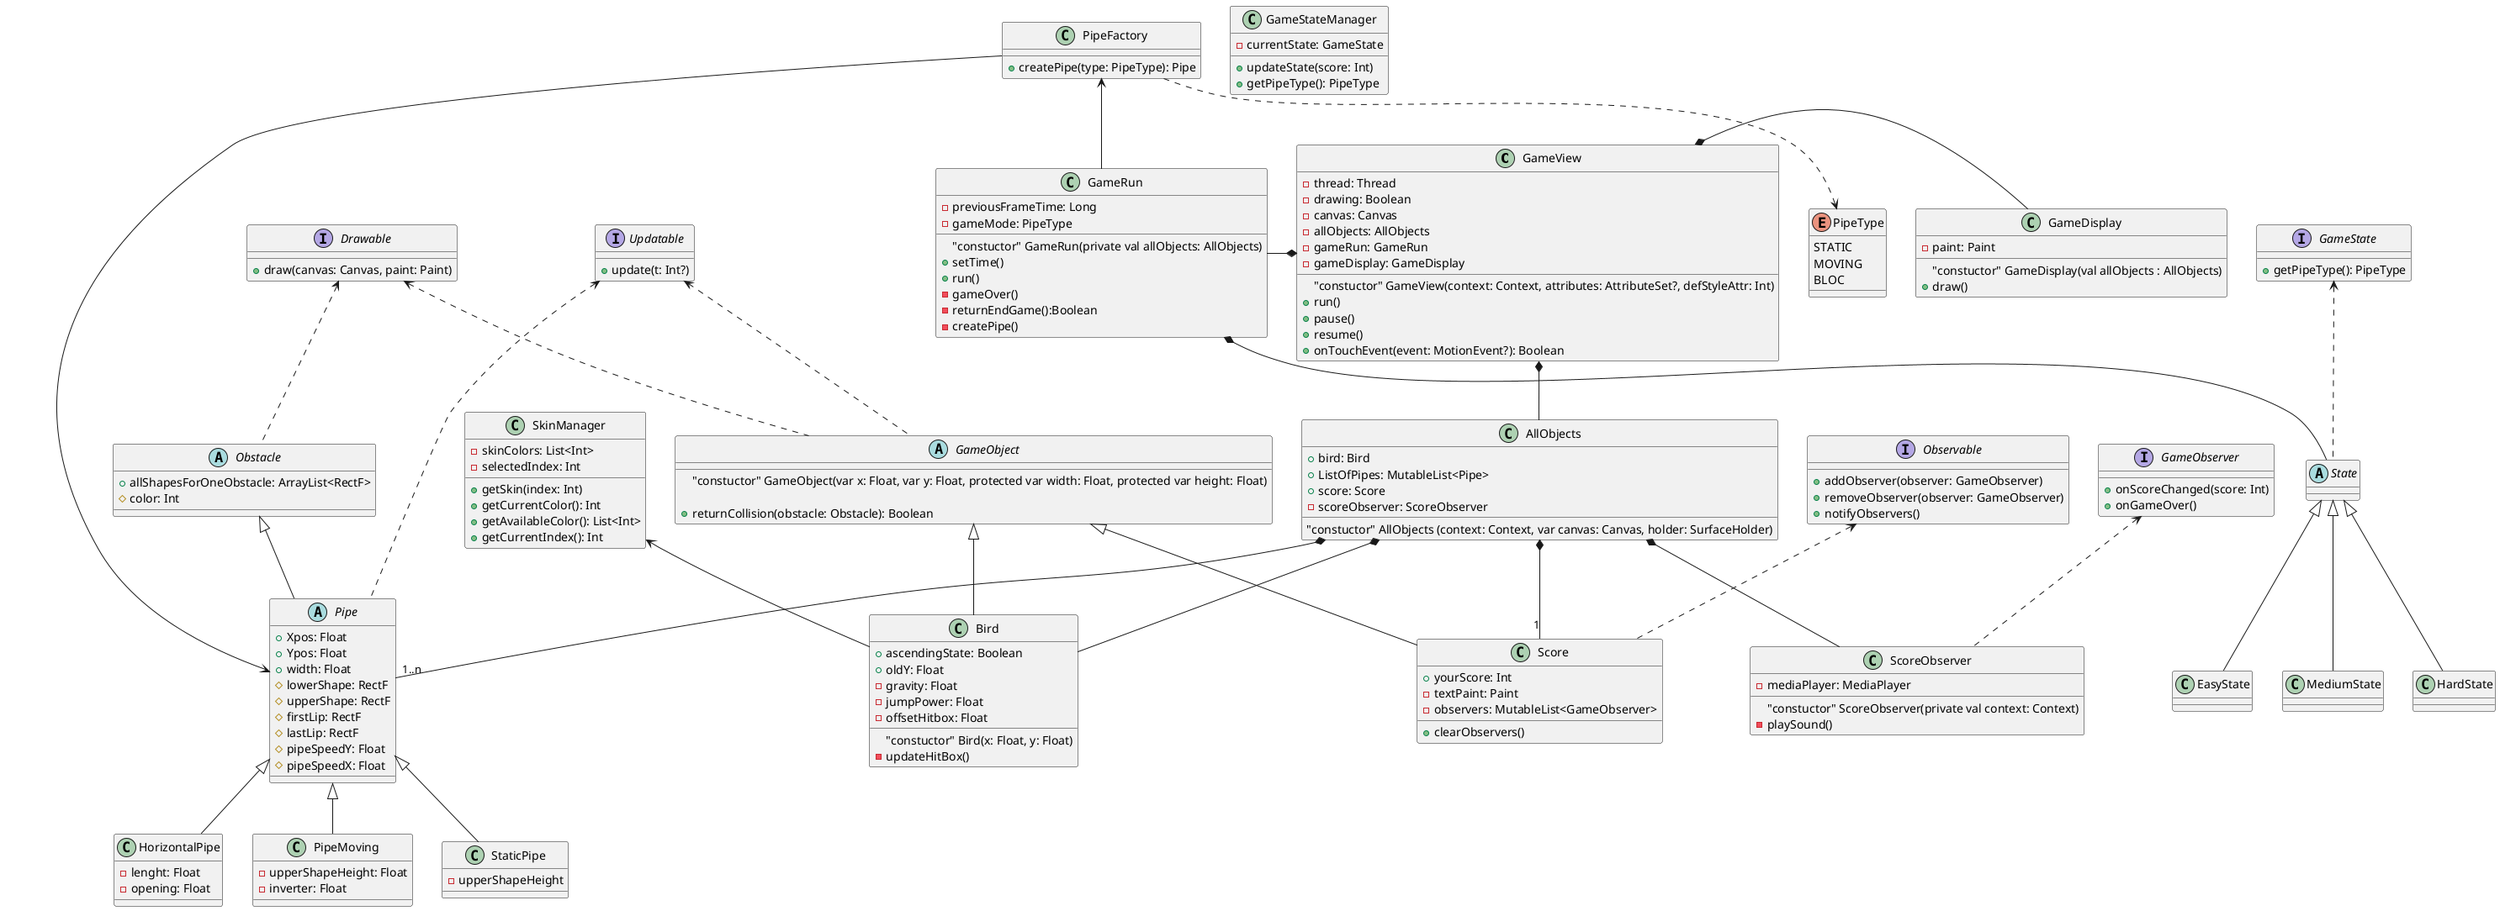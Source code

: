@startuml
' Diagramme UML des classes du projet FlappyBird (réorganisé)

class GameView {
    "constuctor" GameView(context: Context, attributes: AttributeSet?, defStyleAttr: Int)
    - thread: Thread
    - drawing: Boolean
    - canvas: Canvas
    - allObjects: AllObjects
    - gameRun: GameRun
    - gameDisplay: GameDisplay

    + run()
    + pause()
    + resume()
    + onTouchEvent(event: MotionEvent?): Boolean
}

class AllObjects {
    "constuctor" AllObjects (context: Context, var canvas: Canvas, holder: SurfaceHolder)
    + bird: Bird
    + ListOfPipes: MutableList<Pipe>
    + score: Score
    - scoreObserver: ScoreObserver
}

class GameRun {
    "constuctor" GameRun(private val allObjects: AllObjects)
    - previousFrameTime: Long
    - gameMode: PipeType

    + setTime()
    + run()
    -gameOver()
    -returnEndGame():Boolean
    -createPipe()
}

class GameDisplay {
    "constuctor" GameDisplay(val allObjects : AllObjects)
    - paint: Paint

    + draw()
}

abstract class GameObject {
    "constuctor" GameObject(var x: Float, var y: Float, protected var width: Float, protected var height: Float)

    + returnCollision(obstacle: Obstacle): Boolean
}

class Bird {
    "constuctor" Bird(x: Float, y: Float)
    + ascendingState: Boolean
    + oldY: Float
    - gravity: Float
    - jumpPower: Float
    - offsetHitbox: Float

    -updateHitBox()
}

class Score {
    + yourScore: Int
    - textPaint: Paint
    - observers: MutableList<GameObserver>

    + clearObservers()
}

class ScoreObserver {
    "constuctor" ScoreObserver(private val context: Context)
    - mediaPlayer: MediaPlayer

    - playSound()
}

abstract class Obstacle {
    + allShapesForOneObstacle: ArrayList<RectF>
    # color: Int
}

abstract class Pipe {
    + Xpos: Float
    + Ypos: Float
    + width: Float
    # lowerShape: RectF
    # upperShape: RectF
    # firstLip: RectF
    # lastLip: RectF
    # pipeSpeedY: Float
    # pipeSpeedX: Float
}

class HorizontalPipe {
    - lenght: Float
    - opening: Float
}

class PipeMoving {
    - upperShapeHeight: Float
    - inverter: Float
}

class StaticPipe {
    - upperShapeHeight
}

class PipeFactory {
    + createPipe(type: PipeType): Pipe
}

enum PipeType {
    STATIC
    MOVING
    BLOC
}

class SkinManager {
    - skinColors: List<Int>
    - selectedIndex: Int

    + getSkin(index: Int)
    + getCurrentColor(): Int
    + getAvailableColor(): List<Int>
    + getCurrentIndex(): Int
}

class GameStateManager {
    - currentState: GameState

    + updateState(score: Int)
    + getPipeType(): PipeType
}

abstract class State {
}

class EasyState {
}

class MediumState {
}

class HardState {
}

interface Drawable {
    + draw(canvas: Canvas, paint: Paint)
}

interface Updatable {
    + update(t: Int?)
}

interface Observable {
    + addObserver(observer: GameObserver)
    + removeObserver(observer: GameObserver)
    + notifyObservers()
}

interface GameObserver {
    + onScoreChanged(score: Int)
    + onGameOver()
}

interface GameState {
    + getPipeType(): PipeType
}

' Relations entre les classes et interfaces
GameDisplay -left-* GameView
GameRun -right-* GameView
AllObjects -up-* GameView

Obstacle <|-- Pipe
Pipe <|-- HorizontalPipe
Pipe <|-- PipeMoving
Pipe <|-- StaticPipe
Updatable <.. Pipe
Drawable <.. Obstacle

PipeFactory --> Pipe
PipeFactory <-- GameRun
PipeFactory ..> PipeType

GameObject <|-- Bird
GameObject <|-- Score
Drawable <.. GameObject
Updatable <.. GameObject

AllObjects *-- Bird
AllObjects *-- "1" Score
AllObjects *-- "1..n" Pipe
AllObjects *-- ScoreObserver

Observable <.. Score
GameObserver <.. ScoreObserver

SkinManager <-- Bird

GameRun *-- State
State <|-- EasyState
State <|-- MediumState
State <|-- HardState
GameState <.. State

@enduml